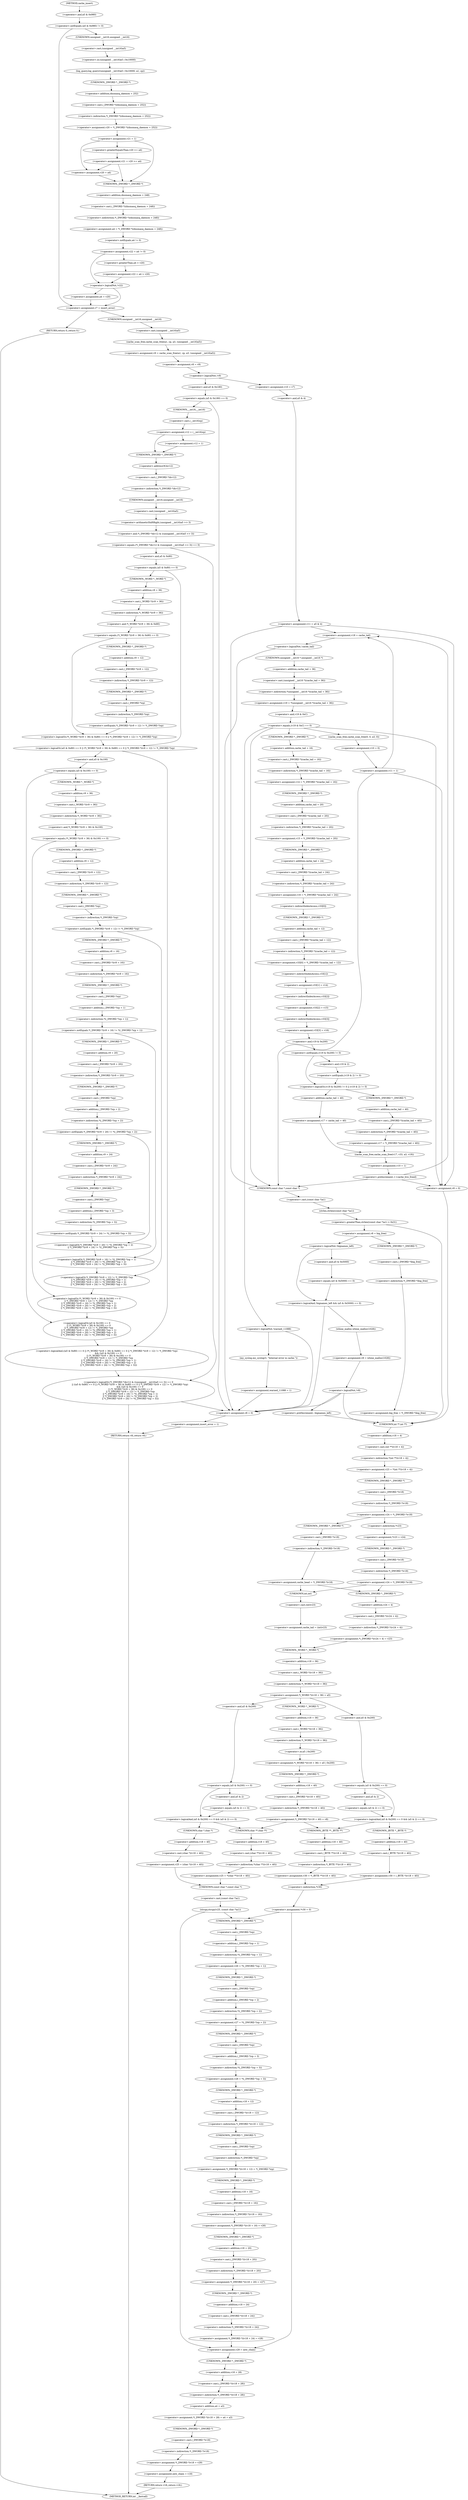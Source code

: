 digraph cache_insert {  
"1000157" [label = "(<operator>.notEquals,(a5 & 0x980) != 0)" ]
"1000158" [label = "(<operator>.and,a5 & 0x980)" ]
"1000163" [label = "(log_query,log_query((unsigned __int16)a5 | 0x10000, a1, cp))" ]
"1000164" [label = "(<operator>.or,(unsigned __int16)a5 | 0x10000)" ]
"1000165" [label = "(<operator>.cast,(unsigned __int16)a5)" ]
"1000166" [label = "(UNKNOWN,unsigned __int16,unsigned __int16)" ]
"1000171" [label = "(<operator>.assignment,v20 = *(_DWORD *)(dnsmasq_daemon + 252))" ]
"1000173" [label = "(<operator>.indirection,*(_DWORD *)(dnsmasq_daemon + 252))" ]
"1000174" [label = "(<operator>.cast,(_DWORD *)(dnsmasq_daemon + 252))" ]
"1000175" [label = "(UNKNOWN,_DWORD *,_DWORD *)" ]
"1000176" [label = "(<operator>.addition,dnsmasq_daemon + 252)" ]
"1000179" [label = "(<operator>.assignment,v21 = 1)" ]
"1000184" [label = "(<operator>.assignment,v21 = v20 >= a4)" ]
"1000186" [label = "(<operator>.greaterEqualsThan,v20 >= a4)" ]
"1000191" [label = "(<operator>.assignment,v20 = a4)" ]
"1000194" [label = "(<operator>.assignment,a4 = *(_DWORD *)(dnsmasq_daemon + 248))" ]
"1000196" [label = "(<operator>.indirection,*(_DWORD *)(dnsmasq_daemon + 248))" ]
"1000197" [label = "(<operator>.cast,(_DWORD *)(dnsmasq_daemon + 248))" ]
"1000198" [label = "(UNKNOWN,_DWORD *,_DWORD *)" ]
"1000199" [label = "(<operator>.addition,dnsmasq_daemon + 248)" ]
"1000202" [label = "(<operator>.assignment,v22 = a4 != 0)" ]
"1000204" [label = "(<operator>.notEquals,a4 != 0)" ]
"1000209" [label = "(<operator>.assignment,v22 = a4 > v20)" ]
"1000211" [label = "(<operator>.greaterThan,a4 > v20)" ]
"1000215" [label = "(<operator>.logicalNot,!v22)" ]
"1000217" [label = "(<operator>.assignment,a4 = v20)" ]
"1000220" [label = "(<operator>.assignment,v7 = insert_error)" ]
"1000225" [label = "(RETURN,return 0;,return 0;)" ]
"1000227" [label = "(<operator>.assignment,v9 = cache_scan_free(a1, cp, a3, (unsigned __int16)a5))" ]
"1000229" [label = "(cache_scan_free,cache_scan_free(a1, cp, a3, (unsigned __int16)a5))" ]
"1000233" [label = "(<operator>.cast,(unsigned __int16)a5)" ]
"1000234" [label = "(UNKNOWN,unsigned __int16,unsigned __int16)" ]
"1000236" [label = "(<operator>.assignment,v8 = v9)" ]
"1000240" [label = "(<operator>.logicalNot,!v9)" ]
"1000243" [label = "(<operator>.assignment,v10 = v7)" ]
"1000246" [label = "(<operator>.assignment,v11 = a5 & 4)" ]
"1000248" [label = "(<operator>.and,a5 & 4)" ]
"1000254" [label = "(<operator>.assignment,v18 = cache_tail)" ]
"1000258" [label = "(<operator>.logicalNot,!cache_tail)" ]
"1000261" [label = "(<operator>.assignment,v19 = *(unsigned __int16 *)(cache_tail + 36))" ]
"1000263" [label = "(<operator>.indirection,*(unsigned __int16 *)(cache_tail + 36))" ]
"1000264" [label = "(<operator>.cast,(unsigned __int16 *)(cache_tail + 36))" ]
"1000265" [label = "(UNKNOWN,unsigned __int16 *,unsigned __int16 *)" ]
"1000266" [label = "(<operator>.addition,cache_tail + 36)" ]
"1000270" [label = "(<operator>.equals,(v19 & 0xC) == 0)" ]
"1000271" [label = "(<operator>.and,v19 & 0xC)" ]
"1000280" [label = "(<operator>.logicalNot,!warned_11088)" ]
"1000283" [label = "(my_syslog,my_syslog(3, \"Internal error in cache.\"))" ]
"1000286" [label = "(<operator>.assignment,warned_11088 = 1)" ]
"1000293" [label = "(<operator>.assignment,v14 = *(_DWORD *)(cache_tail + 16))" ]
"1000295" [label = "(<operator>.indirection,*(_DWORD *)(cache_tail + 16))" ]
"1000296" [label = "(<operator>.cast,(_DWORD *)(cache_tail + 16))" ]
"1000297" [label = "(UNKNOWN,_DWORD *,_DWORD *)" ]
"1000298" [label = "(<operator>.addition,cache_tail + 16)" ]
"1000301" [label = "(<operator>.assignment,v15 = *(_DWORD *)(cache_tail + 20))" ]
"1000303" [label = "(<operator>.indirection,*(_DWORD *)(cache_tail + 20))" ]
"1000304" [label = "(<operator>.cast,(_DWORD *)(cache_tail + 20))" ]
"1000305" [label = "(UNKNOWN,_DWORD *,_DWORD *)" ]
"1000306" [label = "(<operator>.addition,cache_tail + 20)" ]
"1000309" [label = "(<operator>.assignment,v16 = *(_DWORD *)(cache_tail + 24))" ]
"1000311" [label = "(<operator>.indirection,*(_DWORD *)(cache_tail + 24))" ]
"1000312" [label = "(<operator>.cast,(_DWORD *)(cache_tail + 24))" ]
"1000313" [label = "(UNKNOWN,_DWORD *,_DWORD *)" ]
"1000314" [label = "(<operator>.addition,cache_tail + 24)" ]
"1000317" [label = "(<operator>.assignment,v33[0] = *(_DWORD *)(cache_tail + 12))" ]
"1000318" [label = "(<operator>.indirectIndexAccess,v33[0])" ]
"1000321" [label = "(<operator>.indirection,*(_DWORD *)(cache_tail + 12))" ]
"1000322" [label = "(<operator>.cast,(_DWORD *)(cache_tail + 12))" ]
"1000323" [label = "(UNKNOWN,_DWORD *,_DWORD *)" ]
"1000324" [label = "(<operator>.addition,cache_tail + 12)" ]
"1000327" [label = "(<operator>.assignment,v33[1] = v14)" ]
"1000328" [label = "(<operator>.indirectIndexAccess,v33[1])" ]
"1000332" [label = "(<operator>.assignment,v33[2] = v15)" ]
"1000333" [label = "(<operator>.indirectIndexAccess,v33[2])" ]
"1000337" [label = "(<operator>.assignment,v33[3] = v16)" ]
"1000338" [label = "(<operator>.indirectIndexAccess,v33[3])" ]
"1000343" [label = "(<operator>.logicalOr,(v19 & 0x200) != 0 || (v19 & 2) != 0)" ]
"1000344" [label = "(<operator>.notEquals,(v19 & 0x200) != 0)" ]
"1000345" [label = "(<operator>.and,v19 & 0x200)" ]
"1000349" [label = "(<operator>.notEquals,(v19 & 2) != 0)" ]
"1000350" [label = "(<operator>.and,v19 & 2)" ]
"1000354" [label = "(<operator>.assignment,v17 = *(_DWORD *)(cache_tail + 40))" ]
"1000356" [label = "(<operator>.indirection,*(_DWORD *)(cache_tail + 40))" ]
"1000357" [label = "(<operator>.cast,(_DWORD *)(cache_tail + 40))" ]
"1000358" [label = "(UNKNOWN,_DWORD *,_DWORD *)" ]
"1000359" [label = "(<operator>.addition,cache_tail + 40)" ]
"1000363" [label = "(<operator>.assignment,v17 = cache_tail + 40)" ]
"1000365" [label = "(<operator>.addition,cache_tail + 40)" ]
"1000368" [label = "(cache_scan_free,cache_scan_free(v17, v33, a3, v19))" ]
"1000373" [label = "(<operator>.assignment,v10 = 1)" ]
"1000376" [label = "(<operator>.preIncrement,++cache_live_freed)" ]
"1000380" [label = "(cache_scan_free,cache_scan_free(0, 0, a3, 0))" ]
"1000385" [label = "(<operator>.assignment,v10 = 0)" ]
"1000388" [label = "(<operator>.assignment,v11 = 1)" ]
"1000395" [label = "(<operator>.greaterThan,strlen((const char *)a1) > 0x31)" ]
"1000396" [label = "(strlen,strlen((const char *)a1))" ]
"1000397" [label = "(<operator>.cast,(const char *)a1)" ]
"1000398" [label = "(UNKNOWN,const char *,const char *)" ]
"1000402" [label = "(<operator>.assignment,v8 = big_free)" ]
"1000408" [label = "(<operator>.assignment,big_free = *(_DWORD *)big_free)" ]
"1000410" [label = "(<operator>.indirection,*(_DWORD *)big_free)" ]
"1000411" [label = "(<operator>.cast,(_DWORD *)big_free)" ]
"1000412" [label = "(UNKNOWN,_DWORD *,_DWORD *)" ]
"1000417" [label = "(<operator>.logicalAnd,!bignames_left && (a5 & 0x5000) == 0)" ]
"1000418" [label = "(<operator>.logicalNot,!bignames_left)" ]
"1000420" [label = "(<operator>.equals,(a5 & 0x5000) == 0)" ]
"1000421" [label = "(<operator>.and,a5 & 0x5000)" ]
"1000426" [label = "(<operator>.assignment,v8 = whine_malloc(1028))" ]
"1000428" [label = "(whine_malloc,whine_malloc(1028))" ]
"1000431" [label = "(<operator>.logicalNot,!v8)" ]
"1000436" [label = "(<operator>.preDecrement,--bignames_left)" ]
"1000440" [label = "(<operator>.assignment,v8 = 0)" ]
"1000443" [label = "(<operator>.assignment,v23 = *(int **)(v18 + 4))" ]
"1000445" [label = "(<operator>.indirection,*(int **)(v18 + 4))" ]
"1000446" [label = "(<operator>.cast,(int **)(v18 + 4))" ]
"1000447" [label = "(UNKNOWN,int **,int **)" ]
"1000448" [label = "(<operator>.addition,v18 + 4)" ]
"1000451" [label = "(<operator>.assignment,v24 = *(_DWORD *)v18)" ]
"1000453" [label = "(<operator>.indirection,*(_DWORD *)v18)" ]
"1000454" [label = "(<operator>.cast,(_DWORD *)v18)" ]
"1000455" [label = "(UNKNOWN,_DWORD *,_DWORD *)" ]
"1000460" [label = "(<operator>.assignment,*v23 = v24)" ]
"1000461" [label = "(<operator>.indirection,*v23)" ]
"1000464" [label = "(<operator>.assignment,v24 = *(_DWORD *)v18)" ]
"1000466" [label = "(<operator>.indirection,*(_DWORD *)v18)" ]
"1000467" [label = "(<operator>.cast,(_DWORD *)v18)" ]
"1000468" [label = "(UNKNOWN,_DWORD *,_DWORD *)" ]
"1000472" [label = "(<operator>.assignment,cache_head = *(_DWORD *)v18)" ]
"1000474" [label = "(<operator>.indirection,*(_DWORD *)v18)" ]
"1000475" [label = "(<operator>.cast,(_DWORD *)v18)" ]
"1000476" [label = "(UNKNOWN,_DWORD *,_DWORD *)" ]
"1000480" [label = "(<operator>.assignment,*(_DWORD *)(v24 + 4) = v23)" ]
"1000481" [label = "(<operator>.indirection,*(_DWORD *)(v24 + 4))" ]
"1000482" [label = "(<operator>.cast,(_DWORD *)(v24 + 4))" ]
"1000483" [label = "(UNKNOWN,_DWORD *,_DWORD *)" ]
"1000484" [label = "(<operator>.addition,v24 + 4)" ]
"1000489" [label = "(<operator>.assignment,cache_tail = (int)v23)" ]
"1000491" [label = "(<operator>.cast,(int)v23)" ]
"1000492" [label = "(UNKNOWN,int,int)" ]
"1000494" [label = "(<operator>.assignment,*(_WORD *)(v18 + 36) = a5)" ]
"1000495" [label = "(<operator>.indirection,*(_WORD *)(v18 + 36))" ]
"1000496" [label = "(<operator>.cast,(_WORD *)(v18 + 36))" ]
"1000497" [label = "(UNKNOWN,_WORD *,_WORD *)" ]
"1000498" [label = "(<operator>.addition,v18 + 36)" ]
"1000505" [label = "(<operator>.assignment,*(_WORD *)(v18 + 36) = a5 | 0x200)" ]
"1000506" [label = "(<operator>.indirection,*(_WORD *)(v18 + 36))" ]
"1000507" [label = "(<operator>.cast,(_WORD *)(v18 + 36))" ]
"1000508" [label = "(UNKNOWN,_WORD *,_WORD *)" ]
"1000509" [label = "(<operator>.addition,v18 + 36)" ]
"1000512" [label = "(<operator>.or,a5 | 0x200)" ]
"1000515" [label = "(<operator>.assignment,*(_DWORD *)(v18 + 40) = v8)" ]
"1000516" [label = "(<operator>.indirection,*(_DWORD *)(v18 + 40))" ]
"1000517" [label = "(<operator>.cast,(_DWORD *)(v18 + 40))" ]
"1000518" [label = "(UNKNOWN,_DWORD *,_DWORD *)" ]
"1000519" [label = "(<operator>.addition,v18 + 40)" ]
"1000532" [label = "(<operator>.logicalAnd,(a5 & 0x200) == 0 && (a5 & 2) == 0)" ]
"1000533" [label = "(<operator>.equals,(a5 & 0x200) == 0)" ]
"1000534" [label = "(<operator>.and,a5 & 0x200)" ]
"1000538" [label = "(<operator>.equals,(a5 & 2) == 0)" ]
"1000539" [label = "(<operator>.and,a5 & 2)" ]
"1000544" [label = "(<operator>.assignment,v25 = (char *)(v18 + 40))" ]
"1000546" [label = "(<operator>.cast,(char *)(v18 + 40))" ]
"1000547" [label = "(UNKNOWN,char *,char *)" ]
"1000548" [label = "(<operator>.addition,v18 + 40)" ]
"1000553" [label = "(<operator>.assignment,v25 = *(char **)(v18 + 40))" ]
"1000555" [label = "(<operator>.indirection,*(char **)(v18 + 40))" ]
"1000556" [label = "(<operator>.cast,(char **)(v18 + 40))" ]
"1000557" [label = "(UNKNOWN,char **,char **)" ]
"1000558" [label = "(<operator>.addition,v18 + 40)" ]
"1000562" [label = "(strcpy,strcpy(v25, (const char *)a1))" ]
"1000564" [label = "(<operator>.cast,(const char *)a1)" ]
"1000565" [label = "(UNKNOWN,const char *,const char *)" ]
"1000571" [label = "(<operator>.assignment,v26 = *((_DWORD *)cp + 1))" ]
"1000573" [label = "(<operator>.indirection,*((_DWORD *)cp + 1))" ]
"1000574" [label = "(<operator>.addition,(_DWORD *)cp + 1)" ]
"1000575" [label = "(<operator>.cast,(_DWORD *)cp)" ]
"1000576" [label = "(UNKNOWN,_DWORD *,_DWORD *)" ]
"1000579" [label = "(<operator>.assignment,v27 = *((_DWORD *)cp + 2))" ]
"1000581" [label = "(<operator>.indirection,*((_DWORD *)cp + 2))" ]
"1000582" [label = "(<operator>.addition,(_DWORD *)cp + 2)" ]
"1000583" [label = "(<operator>.cast,(_DWORD *)cp)" ]
"1000584" [label = "(UNKNOWN,_DWORD *,_DWORD *)" ]
"1000587" [label = "(<operator>.assignment,v28 = *((_DWORD *)cp + 3))" ]
"1000589" [label = "(<operator>.indirection,*((_DWORD *)cp + 3))" ]
"1000590" [label = "(<operator>.addition,(_DWORD *)cp + 3)" ]
"1000591" [label = "(<operator>.cast,(_DWORD *)cp)" ]
"1000592" [label = "(UNKNOWN,_DWORD *,_DWORD *)" ]
"1000595" [label = "(<operator>.assignment,*(_DWORD *)(v18 + 12) = *(_DWORD *)cp)" ]
"1000596" [label = "(<operator>.indirection,*(_DWORD *)(v18 + 12))" ]
"1000597" [label = "(<operator>.cast,(_DWORD *)(v18 + 12))" ]
"1000598" [label = "(UNKNOWN,_DWORD *,_DWORD *)" ]
"1000599" [label = "(<operator>.addition,v18 + 12)" ]
"1000602" [label = "(<operator>.indirection,*(_DWORD *)cp)" ]
"1000603" [label = "(<operator>.cast,(_DWORD *)cp)" ]
"1000604" [label = "(UNKNOWN,_DWORD *,_DWORD *)" ]
"1000606" [label = "(<operator>.assignment,*(_DWORD *)(v18 + 16) = v26)" ]
"1000607" [label = "(<operator>.indirection,*(_DWORD *)(v18 + 16))" ]
"1000608" [label = "(<operator>.cast,(_DWORD *)(v18 + 16))" ]
"1000609" [label = "(UNKNOWN,_DWORD *,_DWORD *)" ]
"1000610" [label = "(<operator>.addition,v18 + 16)" ]
"1000614" [label = "(<operator>.assignment,*(_DWORD *)(v18 + 20) = v27)" ]
"1000615" [label = "(<operator>.indirection,*(_DWORD *)(v18 + 20))" ]
"1000616" [label = "(<operator>.cast,(_DWORD *)(v18 + 20))" ]
"1000617" [label = "(UNKNOWN,_DWORD *,_DWORD *)" ]
"1000618" [label = "(<operator>.addition,v18 + 20)" ]
"1000622" [label = "(<operator>.assignment,*(_DWORD *)(v18 + 24) = v28)" ]
"1000623" [label = "(<operator>.indirection,*(_DWORD *)(v18 + 24))" ]
"1000624" [label = "(<operator>.cast,(_DWORD *)(v18 + 24))" ]
"1000625" [label = "(UNKNOWN,_DWORD *,_DWORD *)" ]
"1000626" [label = "(<operator>.addition,v18 + 24)" ]
"1000630" [label = "(<operator>.assignment,v29 = new_chain)" ]
"1000633" [label = "(<operator>.assignment,*(_DWORD *)(v18 + 28) = a4 + a3)" ]
"1000634" [label = "(<operator>.indirection,*(_DWORD *)(v18 + 28))" ]
"1000635" [label = "(<operator>.cast,(_DWORD *)(v18 + 28))" ]
"1000636" [label = "(UNKNOWN,_DWORD *,_DWORD *)" ]
"1000637" [label = "(<operator>.addition,v18 + 28)" ]
"1000640" [label = "(<operator>.addition,a4 + a3)" ]
"1000643" [label = "(<operator>.assignment,*(_DWORD *)v18 = v29)" ]
"1000644" [label = "(<operator>.indirection,*(_DWORD *)v18)" ]
"1000645" [label = "(<operator>.cast,(_DWORD *)v18)" ]
"1000646" [label = "(UNKNOWN,_DWORD *,_DWORD *)" ]
"1000649" [label = "(<operator>.assignment,new_chain = v18)" ]
"1000652" [label = "(RETURN,return v18;,return v18;)" ]
"1000655" [label = "(<operator>.logicalAnd,(a5 & 0x200) == 0 && (a5 & 2) == 0)" ]
"1000656" [label = "(<operator>.equals,(a5 & 0x200) == 0)" ]
"1000657" [label = "(<operator>.and,a5 & 0x200)" ]
"1000661" [label = "(<operator>.equals,(a5 & 2) == 0)" ]
"1000662" [label = "(<operator>.and,a5 & 2)" ]
"1000667" [label = "(<operator>.assignment,v30 = (_BYTE *)(v18 + 40))" ]
"1000669" [label = "(<operator>.cast,(_BYTE *)(v18 + 40))" ]
"1000670" [label = "(UNKNOWN,_BYTE *,_BYTE *)" ]
"1000671" [label = "(<operator>.addition,v18 + 40)" ]
"1000675" [label = "(<operator>.assignment,*v30 = 0)" ]
"1000676" [label = "(<operator>.indirection,*v30)" ]
"1000680" [label = "(<operator>.assignment,v30 = *(_BYTE **)(v18 + 40))" ]
"1000682" [label = "(<operator>.indirection,*(_BYTE **)(v18 + 40))" ]
"1000683" [label = "(<operator>.cast,(_BYTE **)(v18 + 40))" ]
"1000684" [label = "(UNKNOWN,_BYTE **,_BYTE **)" ]
"1000685" [label = "(<operator>.addition,v18 + 40)" ]
"1000690" [label = "(<operator>.equals,(a5 & 0x180) == 0)" ]
"1000691" [label = "(<operator>.and,a5 & 0x180)" ]
"1000696" [label = "(<operator>.assignment,v12 = (__int16)cp)" ]
"1000698" [label = "(<operator>.cast,(__int16)cp)" ]
"1000699" [label = "(UNKNOWN,__int16,__int16)" ]
"1000703" [label = "(<operator>.assignment,v12 = 1)" ]
"1000707" [label = "(<operator>.logicalOr,(*(_DWORD *)&v12 & ((unsigned __int16)a5 >> 3)) == 0\n    || ((a5 & 0x80) == 0 || (*(_WORD *)(v9 + 36) & 0x80) == 0 || *(_DWORD *)(v9 + 12) != *(_DWORD *)cp)\n    && ((a5 & 0x100) == 0\n     || (*(_WORD *)(v9 + 36) & 0x100) == 0\n     || *(_DWORD *)(v9 + 12) != *(_DWORD *)cp\n     || *(_DWORD *)(v9 + 16) != *((_DWORD *)cp + 1)\n     || *(_DWORD *)(v9 + 20) != *((_DWORD *)cp + 2)\n     || *(_DWORD *)(v9 + 24) != *((_DWORD *)cp + 3)))" ]
"1000708" [label = "(<operator>.equals,(*(_DWORD *)&v12 & ((unsigned __int16)a5 >> 3)) == 0)" ]
"1000709" [label = "(<operator>.and,*(_DWORD *)&v12 & ((unsigned __int16)a5 >> 3))" ]
"1000710" [label = "(<operator>.indirection,*(_DWORD *)&v12)" ]
"1000711" [label = "(<operator>.cast,(_DWORD *)&v12)" ]
"1000712" [label = "(UNKNOWN,_DWORD *,_DWORD *)" ]
"1000713" [label = "(<operator>.addressOf,&v12)" ]
"1000715" [label = "(<operator>.arithmeticShiftRight,(unsigned __int16)a5 >> 3)" ]
"1000716" [label = "(<operator>.cast,(unsigned __int16)a5)" ]
"1000717" [label = "(UNKNOWN,unsigned __int16,unsigned __int16)" ]
"1000721" [label = "(<operator>.logicalAnd,((a5 & 0x80) == 0 || (*(_WORD *)(v9 + 36) & 0x80) == 0 || *(_DWORD *)(v9 + 12) != *(_DWORD *)cp)\n    && ((a5 & 0x100) == 0\n     || (*(_WORD *)(v9 + 36) & 0x100) == 0\n     || *(_DWORD *)(v9 + 12) != *(_DWORD *)cp\n     || *(_DWORD *)(v9 + 16) != *((_DWORD *)cp + 1)\n     || *(_DWORD *)(v9 + 20) != *((_DWORD *)cp + 2)\n     || *(_DWORD *)(v9 + 24) != *((_DWORD *)cp + 3)))" ]
"1000722" [label = "(<operator>.logicalOr,(a5 & 0x80) == 0 || (*(_WORD *)(v9 + 36) & 0x80) == 0 || *(_DWORD *)(v9 + 12) != *(_DWORD *)cp)" ]
"1000723" [label = "(<operator>.equals,(a5 & 0x80) == 0)" ]
"1000724" [label = "(<operator>.and,a5 & 0x80)" ]
"1000728" [label = "(<operator>.logicalOr,(*(_WORD *)(v9 + 36) & 0x80) == 0 || *(_DWORD *)(v9 + 12) != *(_DWORD *)cp)" ]
"1000729" [label = "(<operator>.equals,(*(_WORD *)(v9 + 36) & 0x80) == 0)" ]
"1000730" [label = "(<operator>.and,*(_WORD *)(v9 + 36) & 0x80)" ]
"1000731" [label = "(<operator>.indirection,*(_WORD *)(v9 + 36))" ]
"1000732" [label = "(<operator>.cast,(_WORD *)(v9 + 36))" ]
"1000733" [label = "(UNKNOWN,_WORD *,_WORD *)" ]
"1000734" [label = "(<operator>.addition,v9 + 36)" ]
"1000739" [label = "(<operator>.notEquals,*(_DWORD *)(v9 + 12) != *(_DWORD *)cp)" ]
"1000740" [label = "(<operator>.indirection,*(_DWORD *)(v9 + 12))" ]
"1000741" [label = "(<operator>.cast,(_DWORD *)(v9 + 12))" ]
"1000742" [label = "(UNKNOWN,_DWORD *,_DWORD *)" ]
"1000743" [label = "(<operator>.addition,v9 + 12)" ]
"1000746" [label = "(<operator>.indirection,*(_DWORD *)cp)" ]
"1000747" [label = "(<operator>.cast,(_DWORD *)cp)" ]
"1000748" [label = "(UNKNOWN,_DWORD *,_DWORD *)" ]
"1000750" [label = "(<operator>.logicalOr,(a5 & 0x100) == 0\n     || (*(_WORD *)(v9 + 36) & 0x100) == 0\n     || *(_DWORD *)(v9 + 12) != *(_DWORD *)cp\n     || *(_DWORD *)(v9 + 16) != *((_DWORD *)cp + 1)\n     || *(_DWORD *)(v9 + 20) != *((_DWORD *)cp + 2)\n     || *(_DWORD *)(v9 + 24) != *((_DWORD *)cp + 3))" ]
"1000751" [label = "(<operator>.equals,(a5 & 0x100) == 0)" ]
"1000752" [label = "(<operator>.and,a5 & 0x100)" ]
"1000756" [label = "(<operator>.logicalOr,(*(_WORD *)(v9 + 36) & 0x100) == 0\n     || *(_DWORD *)(v9 + 12) != *(_DWORD *)cp\n     || *(_DWORD *)(v9 + 16) != *((_DWORD *)cp + 1)\n     || *(_DWORD *)(v9 + 20) != *((_DWORD *)cp + 2)\n     || *(_DWORD *)(v9 + 24) != *((_DWORD *)cp + 3))" ]
"1000757" [label = "(<operator>.equals,(*(_WORD *)(v9 + 36) & 0x100) == 0)" ]
"1000758" [label = "(<operator>.and,*(_WORD *)(v9 + 36) & 0x100)" ]
"1000759" [label = "(<operator>.indirection,*(_WORD *)(v9 + 36))" ]
"1000760" [label = "(<operator>.cast,(_WORD *)(v9 + 36))" ]
"1000761" [label = "(UNKNOWN,_WORD *,_WORD *)" ]
"1000762" [label = "(<operator>.addition,v9 + 36)" ]
"1000767" [label = "(<operator>.logicalOr,*(_DWORD *)(v9 + 12) != *(_DWORD *)cp\n     || *(_DWORD *)(v9 + 16) != *((_DWORD *)cp + 1)\n     || *(_DWORD *)(v9 + 20) != *((_DWORD *)cp + 2)\n     || *(_DWORD *)(v9 + 24) != *((_DWORD *)cp + 3))" ]
"1000768" [label = "(<operator>.notEquals,*(_DWORD *)(v9 + 12) != *(_DWORD *)cp)" ]
"1000769" [label = "(<operator>.indirection,*(_DWORD *)(v9 + 12))" ]
"1000770" [label = "(<operator>.cast,(_DWORD *)(v9 + 12))" ]
"1000771" [label = "(UNKNOWN,_DWORD *,_DWORD *)" ]
"1000772" [label = "(<operator>.addition,v9 + 12)" ]
"1000775" [label = "(<operator>.indirection,*(_DWORD *)cp)" ]
"1000776" [label = "(<operator>.cast,(_DWORD *)cp)" ]
"1000777" [label = "(UNKNOWN,_DWORD *,_DWORD *)" ]
"1000779" [label = "(<operator>.logicalOr,*(_DWORD *)(v9 + 16) != *((_DWORD *)cp + 1)\n     || *(_DWORD *)(v9 + 20) != *((_DWORD *)cp + 2)\n     || *(_DWORD *)(v9 + 24) != *((_DWORD *)cp + 3))" ]
"1000780" [label = "(<operator>.notEquals,*(_DWORD *)(v9 + 16) != *((_DWORD *)cp + 1))" ]
"1000781" [label = "(<operator>.indirection,*(_DWORD *)(v9 + 16))" ]
"1000782" [label = "(<operator>.cast,(_DWORD *)(v9 + 16))" ]
"1000783" [label = "(UNKNOWN,_DWORD *,_DWORD *)" ]
"1000784" [label = "(<operator>.addition,v9 + 16)" ]
"1000787" [label = "(<operator>.indirection,*((_DWORD *)cp + 1))" ]
"1000788" [label = "(<operator>.addition,(_DWORD *)cp + 1)" ]
"1000789" [label = "(<operator>.cast,(_DWORD *)cp)" ]
"1000790" [label = "(UNKNOWN,_DWORD *,_DWORD *)" ]
"1000793" [label = "(<operator>.logicalOr,*(_DWORD *)(v9 + 20) != *((_DWORD *)cp + 2)\n     || *(_DWORD *)(v9 + 24) != *((_DWORD *)cp + 3))" ]
"1000794" [label = "(<operator>.notEquals,*(_DWORD *)(v9 + 20) != *((_DWORD *)cp + 2))" ]
"1000795" [label = "(<operator>.indirection,*(_DWORD *)(v9 + 20))" ]
"1000796" [label = "(<operator>.cast,(_DWORD *)(v9 + 20))" ]
"1000797" [label = "(UNKNOWN,_DWORD *,_DWORD *)" ]
"1000798" [label = "(<operator>.addition,v9 + 20)" ]
"1000801" [label = "(<operator>.indirection,*((_DWORD *)cp + 2))" ]
"1000802" [label = "(<operator>.addition,(_DWORD *)cp + 2)" ]
"1000803" [label = "(<operator>.cast,(_DWORD *)cp)" ]
"1000804" [label = "(UNKNOWN,_DWORD *,_DWORD *)" ]
"1000807" [label = "(<operator>.notEquals,*(_DWORD *)(v9 + 24) != *((_DWORD *)cp + 3))" ]
"1000808" [label = "(<operator>.indirection,*(_DWORD *)(v9 + 24))" ]
"1000809" [label = "(<operator>.cast,(_DWORD *)(v9 + 24))" ]
"1000810" [label = "(UNKNOWN,_DWORD *,_DWORD *)" ]
"1000811" [label = "(<operator>.addition,v9 + 24)" ]
"1000814" [label = "(<operator>.indirection,*((_DWORD *)cp + 3))" ]
"1000815" [label = "(<operator>.addition,(_DWORD *)cp + 3)" ]
"1000816" [label = "(<operator>.cast,(_DWORD *)cp)" ]
"1000817" [label = "(UNKNOWN,_DWORD *,_DWORD *)" ]
"1000822" [label = "(<operator>.assignment,v8 = 0)" ]
"1000825" [label = "(<operator>.assignment,insert_error = 1)" ]
"1000828" [label = "(RETURN,return v8;,return v8;)" ]
"1000125" [label = "(METHOD,cache_insert)" ]
"1000830" [label = "(METHOD_RETURN,int __fastcall)" ]
  "1000157" -> "1000166" 
  "1000157" -> "1000220" 
  "1000158" -> "1000157" 
  "1000163" -> "1000175" 
  "1000164" -> "1000163" 
  "1000165" -> "1000164" 
  "1000166" -> "1000165" 
  "1000171" -> "1000179" 
  "1000173" -> "1000171" 
  "1000174" -> "1000173" 
  "1000175" -> "1000176" 
  "1000176" -> "1000174" 
  "1000179" -> "1000186" 
  "1000179" -> "1000191" 
  "1000179" -> "1000198" 
  "1000184" -> "1000191" 
  "1000184" -> "1000198" 
  "1000186" -> "1000184" 
  "1000191" -> "1000198" 
  "1000194" -> "1000204" 
  "1000196" -> "1000194" 
  "1000197" -> "1000196" 
  "1000198" -> "1000199" 
  "1000199" -> "1000197" 
  "1000202" -> "1000211" 
  "1000202" -> "1000215" 
  "1000204" -> "1000202" 
  "1000209" -> "1000215" 
  "1000211" -> "1000209" 
  "1000215" -> "1000217" 
  "1000215" -> "1000220" 
  "1000217" -> "1000220" 
  "1000220" -> "1000225" 
  "1000220" -> "1000234" 
  "1000225" -> "1000830" 
  "1000227" -> "1000236" 
  "1000229" -> "1000227" 
  "1000233" -> "1000229" 
  "1000234" -> "1000233" 
  "1000236" -> "1000240" 
  "1000240" -> "1000243" 
  "1000240" -> "1000691" 
  "1000243" -> "1000248" 
  "1000246" -> "1000254" 
  "1000246" -> "1000398" 
  "1000246" -> "1000440" 
  "1000248" -> "1000246" 
  "1000254" -> "1000258" 
  "1000258" -> "1000822" 
  "1000258" -> "1000265" 
  "1000261" -> "1000271" 
  "1000263" -> "1000261" 
  "1000264" -> "1000263" 
  "1000265" -> "1000266" 
  "1000266" -> "1000264" 
  "1000270" -> "1000398" 
  "1000270" -> "1000440" 
  "1000270" -> "1000280" 
  "1000270" -> "1000297" 
  "1000270" -> "1000380" 
  "1000271" -> "1000270" 
  "1000280" -> "1000283" 
  "1000280" -> "1000822" 
  "1000283" -> "1000286" 
  "1000286" -> "1000822" 
  "1000293" -> "1000305" 
  "1000295" -> "1000293" 
  "1000296" -> "1000295" 
  "1000297" -> "1000298" 
  "1000298" -> "1000296" 
  "1000301" -> "1000313" 
  "1000303" -> "1000301" 
  "1000304" -> "1000303" 
  "1000305" -> "1000306" 
  "1000306" -> "1000304" 
  "1000309" -> "1000318" 
  "1000311" -> "1000309" 
  "1000312" -> "1000311" 
  "1000313" -> "1000314" 
  "1000314" -> "1000312" 
  "1000317" -> "1000328" 
  "1000318" -> "1000323" 
  "1000321" -> "1000317" 
  "1000322" -> "1000321" 
  "1000323" -> "1000324" 
  "1000324" -> "1000322" 
  "1000327" -> "1000333" 
  "1000328" -> "1000327" 
  "1000332" -> "1000338" 
  "1000333" -> "1000332" 
  "1000337" -> "1000345" 
  "1000338" -> "1000337" 
  "1000343" -> "1000358" 
  "1000343" -> "1000365" 
  "1000344" -> "1000343" 
  "1000344" -> "1000350" 
  "1000345" -> "1000344" 
  "1000349" -> "1000343" 
  "1000350" -> "1000349" 
  "1000354" -> "1000368" 
  "1000356" -> "1000354" 
  "1000357" -> "1000356" 
  "1000358" -> "1000359" 
  "1000359" -> "1000357" 
  "1000363" -> "1000368" 
  "1000365" -> "1000363" 
  "1000368" -> "1000373" 
  "1000373" -> "1000376" 
  "1000376" -> "1000254" 
  "1000376" -> "1000398" 
  "1000376" -> "1000440" 
  "1000380" -> "1000385" 
  "1000385" -> "1000388" 
  "1000388" -> "1000254" 
  "1000388" -> "1000398" 
  "1000388" -> "1000440" 
  "1000395" -> "1000402" 
  "1000395" -> "1000447" 
  "1000396" -> "1000395" 
  "1000397" -> "1000396" 
  "1000398" -> "1000397" 
  "1000402" -> "1000412" 
  "1000402" -> "1000418" 
  "1000408" -> "1000447" 
  "1000410" -> "1000408" 
  "1000411" -> "1000410" 
  "1000412" -> "1000411" 
  "1000417" -> "1000822" 
  "1000417" -> "1000428" 
  "1000418" -> "1000417" 
  "1000418" -> "1000421" 
  "1000420" -> "1000417" 
  "1000421" -> "1000420" 
  "1000426" -> "1000431" 
  "1000428" -> "1000426" 
  "1000431" -> "1000822" 
  "1000431" -> "1000436" 
  "1000431" -> "1000447" 
  "1000436" -> "1000447" 
  "1000440" -> "1000447" 
  "1000443" -> "1000455" 
  "1000445" -> "1000443" 
  "1000446" -> "1000445" 
  "1000447" -> "1000448" 
  "1000448" -> "1000446" 
  "1000451" -> "1000461" 
  "1000451" -> "1000476" 
  "1000453" -> "1000451" 
  "1000454" -> "1000453" 
  "1000455" -> "1000454" 
  "1000460" -> "1000468" 
  "1000461" -> "1000460" 
  "1000464" -> "1000483" 
  "1000464" -> "1000492" 
  "1000466" -> "1000464" 
  "1000467" -> "1000466" 
  "1000468" -> "1000467" 
  "1000472" -> "1000483" 
  "1000472" -> "1000492" 
  "1000474" -> "1000472" 
  "1000475" -> "1000474" 
  "1000476" -> "1000475" 
  "1000480" -> "1000497" 
  "1000481" -> "1000480" 
  "1000482" -> "1000481" 
  "1000483" -> "1000484" 
  "1000484" -> "1000482" 
  "1000489" -> "1000497" 
  "1000491" -> "1000489" 
  "1000492" -> "1000491" 
  "1000494" -> "1000508" 
  "1000494" -> "1000534" 
  "1000494" -> "1000657" 
  "1000495" -> "1000494" 
  "1000496" -> "1000495" 
  "1000497" -> "1000498" 
  "1000498" -> "1000496" 
  "1000505" -> "1000518" 
  "1000506" -> "1000512" 
  "1000507" -> "1000506" 
  "1000508" -> "1000509" 
  "1000509" -> "1000507" 
  "1000512" -> "1000505" 
  "1000515" -> "1000557" 
  "1000515" -> "1000684" 
  "1000516" -> "1000515" 
  "1000517" -> "1000516" 
  "1000518" -> "1000519" 
  "1000519" -> "1000517" 
  "1000532" -> "1000547" 
  "1000532" -> "1000557" 
  "1000533" -> "1000532" 
  "1000533" -> "1000539" 
  "1000534" -> "1000533" 
  "1000538" -> "1000532" 
  "1000539" -> "1000538" 
  "1000544" -> "1000565" 
  "1000546" -> "1000544" 
  "1000547" -> "1000548" 
  "1000548" -> "1000546" 
  "1000553" -> "1000565" 
  "1000555" -> "1000553" 
  "1000556" -> "1000555" 
  "1000557" -> "1000558" 
  "1000558" -> "1000556" 
  "1000562" -> "1000576" 
  "1000562" -> "1000630" 
  "1000564" -> "1000562" 
  "1000565" -> "1000564" 
  "1000571" -> "1000584" 
  "1000573" -> "1000571" 
  "1000574" -> "1000573" 
  "1000575" -> "1000574" 
  "1000576" -> "1000575" 
  "1000579" -> "1000592" 
  "1000581" -> "1000579" 
  "1000582" -> "1000581" 
  "1000583" -> "1000582" 
  "1000584" -> "1000583" 
  "1000587" -> "1000598" 
  "1000589" -> "1000587" 
  "1000590" -> "1000589" 
  "1000591" -> "1000590" 
  "1000592" -> "1000591" 
  "1000595" -> "1000609" 
  "1000596" -> "1000604" 
  "1000597" -> "1000596" 
  "1000598" -> "1000599" 
  "1000599" -> "1000597" 
  "1000602" -> "1000595" 
  "1000603" -> "1000602" 
  "1000604" -> "1000603" 
  "1000606" -> "1000617" 
  "1000607" -> "1000606" 
  "1000608" -> "1000607" 
  "1000609" -> "1000610" 
  "1000610" -> "1000608" 
  "1000614" -> "1000625" 
  "1000615" -> "1000614" 
  "1000616" -> "1000615" 
  "1000617" -> "1000618" 
  "1000618" -> "1000616" 
  "1000622" -> "1000630" 
  "1000623" -> "1000622" 
  "1000624" -> "1000623" 
  "1000625" -> "1000626" 
  "1000626" -> "1000624" 
  "1000630" -> "1000636" 
  "1000633" -> "1000646" 
  "1000634" -> "1000640" 
  "1000635" -> "1000634" 
  "1000636" -> "1000637" 
  "1000637" -> "1000635" 
  "1000640" -> "1000633" 
  "1000643" -> "1000649" 
  "1000644" -> "1000643" 
  "1000645" -> "1000644" 
  "1000646" -> "1000645" 
  "1000649" -> "1000652" 
  "1000652" -> "1000830" 
  "1000655" -> "1000670" 
  "1000655" -> "1000684" 
  "1000656" -> "1000655" 
  "1000656" -> "1000662" 
  "1000657" -> "1000656" 
  "1000661" -> "1000655" 
  "1000662" -> "1000661" 
  "1000667" -> "1000676" 
  "1000669" -> "1000667" 
  "1000670" -> "1000671" 
  "1000671" -> "1000669" 
  "1000675" -> "1000576" 
  "1000675" -> "1000630" 
  "1000676" -> "1000675" 
  "1000680" -> "1000676" 
  "1000682" -> "1000680" 
  "1000683" -> "1000682" 
  "1000684" -> "1000685" 
  "1000685" -> "1000683" 
  "1000690" -> "1000822" 
  "1000690" -> "1000699" 
  "1000691" -> "1000690" 
  "1000696" -> "1000712" 
  "1000696" -> "1000703" 
  "1000698" -> "1000696" 
  "1000699" -> "1000698" 
  "1000703" -> "1000712" 
  "1000707" -> "1000822" 
  "1000707" -> "1000828" 
  "1000708" -> "1000707" 
  "1000708" -> "1000724" 
  "1000709" -> "1000708" 
  "1000710" -> "1000717" 
  "1000711" -> "1000710" 
  "1000712" -> "1000713" 
  "1000713" -> "1000711" 
  "1000715" -> "1000709" 
  "1000716" -> "1000715" 
  "1000717" -> "1000716" 
  "1000721" -> "1000707" 
  "1000722" -> "1000721" 
  "1000722" -> "1000752" 
  "1000723" -> "1000733" 
  "1000723" -> "1000722" 
  "1000724" -> "1000723" 
  "1000728" -> "1000722" 
  "1000729" -> "1000742" 
  "1000729" -> "1000728" 
  "1000730" -> "1000729" 
  "1000731" -> "1000730" 
  "1000732" -> "1000731" 
  "1000733" -> "1000734" 
  "1000734" -> "1000732" 
  "1000739" -> "1000728" 
  "1000740" -> "1000748" 
  "1000741" -> "1000740" 
  "1000742" -> "1000743" 
  "1000743" -> "1000741" 
  "1000746" -> "1000739" 
  "1000747" -> "1000746" 
  "1000748" -> "1000747" 
  "1000750" -> "1000721" 
  "1000751" -> "1000761" 
  "1000751" -> "1000750" 
  "1000752" -> "1000751" 
  "1000756" -> "1000750" 
  "1000757" -> "1000771" 
  "1000757" -> "1000756" 
  "1000758" -> "1000757" 
  "1000759" -> "1000758" 
  "1000760" -> "1000759" 
  "1000761" -> "1000762" 
  "1000762" -> "1000760" 
  "1000767" -> "1000756" 
  "1000768" -> "1000783" 
  "1000768" -> "1000767" 
  "1000769" -> "1000777" 
  "1000770" -> "1000769" 
  "1000771" -> "1000772" 
  "1000772" -> "1000770" 
  "1000775" -> "1000768" 
  "1000776" -> "1000775" 
  "1000777" -> "1000776" 
  "1000779" -> "1000767" 
  "1000780" -> "1000797" 
  "1000780" -> "1000779" 
  "1000781" -> "1000790" 
  "1000782" -> "1000781" 
  "1000783" -> "1000784" 
  "1000784" -> "1000782" 
  "1000787" -> "1000780" 
  "1000788" -> "1000787" 
  "1000789" -> "1000788" 
  "1000790" -> "1000789" 
  "1000793" -> "1000779" 
  "1000794" -> "1000810" 
  "1000794" -> "1000793" 
  "1000795" -> "1000804" 
  "1000796" -> "1000795" 
  "1000797" -> "1000798" 
  "1000798" -> "1000796" 
  "1000801" -> "1000794" 
  "1000802" -> "1000801" 
  "1000803" -> "1000802" 
  "1000804" -> "1000803" 
  "1000807" -> "1000793" 
  "1000808" -> "1000817" 
  "1000809" -> "1000808" 
  "1000810" -> "1000811" 
  "1000811" -> "1000809" 
  "1000814" -> "1000807" 
  "1000815" -> "1000814" 
  "1000816" -> "1000815" 
  "1000817" -> "1000816" 
  "1000822" -> "1000825" 
  "1000825" -> "1000828" 
  "1000828" -> "1000830" 
  "1000125" -> "1000158" 
}
